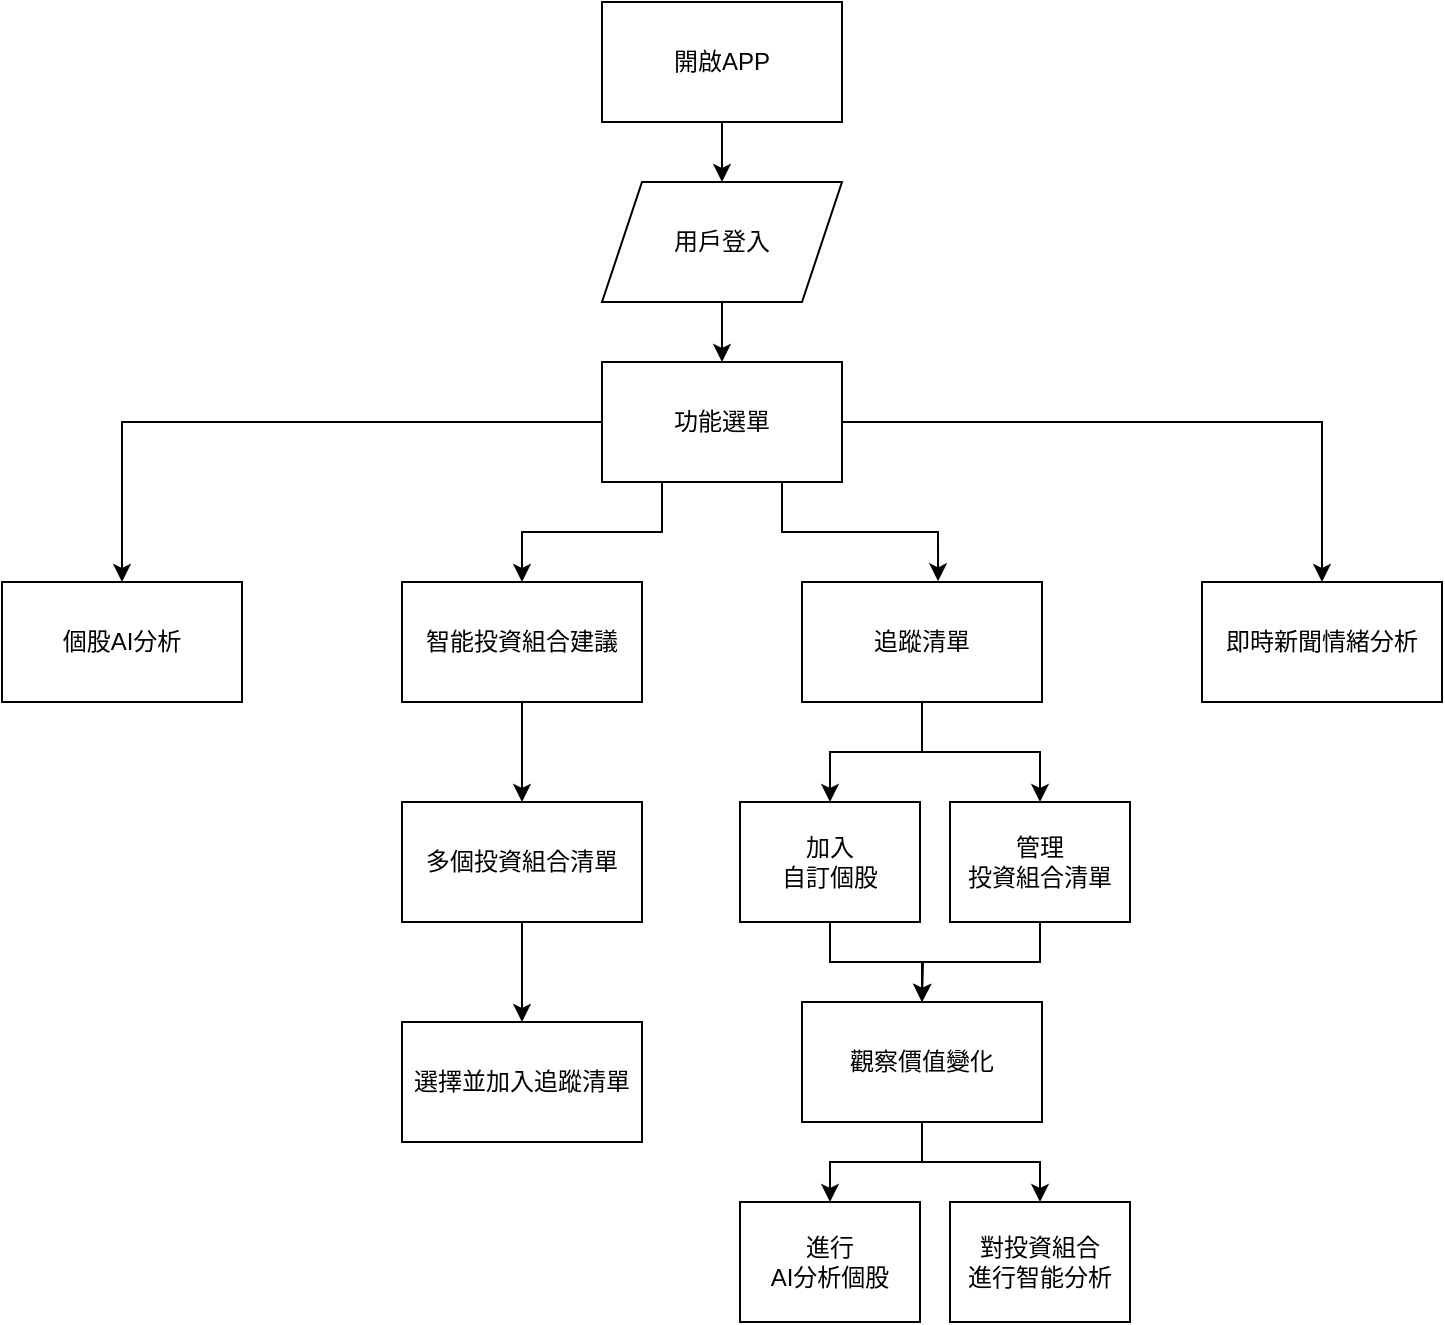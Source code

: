 <mxfile version="22.1.15" type="device">
  <diagram name="第1頁" id="8Lt6qkffrsFyIbEjwCd0">
    <mxGraphModel dx="780" dy="496" grid="1" gridSize="10" guides="1" tooltips="1" connect="1" arrows="1" fold="1" page="1" pageScale="1" pageWidth="827" pageHeight="1169" math="0" shadow="0">
      <root>
        <mxCell id="0" />
        <mxCell id="1" parent="0" />
        <mxCell id="Uy2zr53FAmpykZEzQgvi-19" style="edgeStyle=orthogonalEdgeStyle;rounded=0;orthogonalLoop=1;jettySize=auto;html=1;exitX=1;exitY=0.5;exitDx=0;exitDy=0;entryX=0.5;entryY=0;entryDx=0;entryDy=0;" edge="1" parent="1" source="Uy2zr53FAmpykZEzQgvi-1" target="Uy2zr53FAmpykZEzQgvi-7">
          <mxGeometry relative="1" as="geometry" />
        </mxCell>
        <mxCell id="Uy2zr53FAmpykZEzQgvi-20" style="edgeStyle=orthogonalEdgeStyle;rounded=0;orthogonalLoop=1;jettySize=auto;html=1;exitX=0;exitY=0.5;exitDx=0;exitDy=0;entryX=0.5;entryY=0;entryDx=0;entryDy=0;" edge="1" parent="1" source="Uy2zr53FAmpykZEzQgvi-1" target="Uy2zr53FAmpykZEzQgvi-4">
          <mxGeometry relative="1" as="geometry" />
        </mxCell>
        <mxCell id="Uy2zr53FAmpykZEzQgvi-21" style="edgeStyle=orthogonalEdgeStyle;rounded=0;orthogonalLoop=1;jettySize=auto;html=1;exitX=0.25;exitY=1;exitDx=0;exitDy=0;entryX=0.5;entryY=0;entryDx=0;entryDy=0;" edge="1" parent="1" source="Uy2zr53FAmpykZEzQgvi-1" target="Uy2zr53FAmpykZEzQgvi-5">
          <mxGeometry relative="1" as="geometry" />
        </mxCell>
        <mxCell id="Uy2zr53FAmpykZEzQgvi-1" value="功能選單" style="rounded=0;whiteSpace=wrap;html=1;fillColor=none;" vertex="1" parent="1">
          <mxGeometry x="360" y="220" width="120" height="60" as="geometry" />
        </mxCell>
        <mxCell id="Uy2zr53FAmpykZEzQgvi-17" style="edgeStyle=orthogonalEdgeStyle;rounded=0;orthogonalLoop=1;jettySize=auto;html=1;exitX=0.5;exitY=1;exitDx=0;exitDy=0;entryX=0.5;entryY=0;entryDx=0;entryDy=0;" edge="1" parent="1" source="Uy2zr53FAmpykZEzQgvi-2" target="Uy2zr53FAmpykZEzQgvi-1">
          <mxGeometry relative="1" as="geometry" />
        </mxCell>
        <mxCell id="Uy2zr53FAmpykZEzQgvi-2" value="用戶登入" style="shape=parallelogram;perimeter=parallelogramPerimeter;whiteSpace=wrap;html=1;fixedSize=1;fillColor=none;" vertex="1" parent="1">
          <mxGeometry x="360" y="130" width="120" height="60" as="geometry" />
        </mxCell>
        <mxCell id="Uy2zr53FAmpykZEzQgvi-16" style="edgeStyle=orthogonalEdgeStyle;rounded=0;orthogonalLoop=1;jettySize=auto;html=1;exitX=0.5;exitY=1;exitDx=0;exitDy=0;entryX=0.5;entryY=0;entryDx=0;entryDy=0;" edge="1" parent="1" source="Uy2zr53FAmpykZEzQgvi-3" target="Uy2zr53FAmpykZEzQgvi-2">
          <mxGeometry relative="1" as="geometry" />
        </mxCell>
        <mxCell id="Uy2zr53FAmpykZEzQgvi-3" value="開啟APP" style="rounded=0;whiteSpace=wrap;html=1;fillColor=none;" vertex="1" parent="1">
          <mxGeometry x="360" y="40" width="120" height="60" as="geometry" />
        </mxCell>
        <mxCell id="Uy2zr53FAmpykZEzQgvi-4" value="個股AI分析" style="rounded=0;whiteSpace=wrap;html=1;fillColor=none;flipH=0;" vertex="1" parent="1">
          <mxGeometry x="60" y="330" width="120" height="60" as="geometry" />
        </mxCell>
        <mxCell id="Uy2zr53FAmpykZEzQgvi-23" style="edgeStyle=orthogonalEdgeStyle;rounded=0;orthogonalLoop=1;jettySize=auto;html=1;exitX=0.5;exitY=1;exitDx=0;exitDy=0;entryX=0.5;entryY=0;entryDx=0;entryDy=0;" edge="1" parent="1" source="Uy2zr53FAmpykZEzQgvi-5" target="Uy2zr53FAmpykZEzQgvi-8">
          <mxGeometry relative="1" as="geometry" />
        </mxCell>
        <mxCell id="Uy2zr53FAmpykZEzQgvi-5" value="智能投資組合建議" style="rounded=0;whiteSpace=wrap;html=1;fillColor=none;flipH=0;" vertex="1" parent="1">
          <mxGeometry x="260" y="330" width="120" height="60" as="geometry" />
        </mxCell>
        <mxCell id="Uy2zr53FAmpykZEzQgvi-36" style="edgeStyle=orthogonalEdgeStyle;rounded=0;orthogonalLoop=1;jettySize=auto;html=1;exitX=0.5;exitY=1;exitDx=0;exitDy=0;entryX=0.5;entryY=0;entryDx=0;entryDy=0;" edge="1" parent="1" source="Uy2zr53FAmpykZEzQgvi-6" target="Uy2zr53FAmpykZEzQgvi-12">
          <mxGeometry relative="1" as="geometry" />
        </mxCell>
        <mxCell id="Uy2zr53FAmpykZEzQgvi-37" style="edgeStyle=orthogonalEdgeStyle;rounded=0;orthogonalLoop=1;jettySize=auto;html=1;exitX=0.5;exitY=1;exitDx=0;exitDy=0;entryX=0.5;entryY=0;entryDx=0;entryDy=0;" edge="1" parent="1" source="Uy2zr53FAmpykZEzQgvi-6" target="Uy2zr53FAmpykZEzQgvi-11">
          <mxGeometry relative="1" as="geometry" />
        </mxCell>
        <mxCell id="Uy2zr53FAmpykZEzQgvi-6" value="追蹤清單" style="rounded=0;whiteSpace=wrap;html=1;fillColor=none;flipH=0;" vertex="1" parent="1">
          <mxGeometry x="460" y="330" width="120" height="60" as="geometry" />
        </mxCell>
        <mxCell id="Uy2zr53FAmpykZEzQgvi-7" value="即時新聞情緒分析" style="rounded=0;whiteSpace=wrap;html=1;fillColor=none;flipH=0;" vertex="1" parent="1">
          <mxGeometry x="660" y="330" width="120" height="60" as="geometry" />
        </mxCell>
        <mxCell id="Uy2zr53FAmpykZEzQgvi-24" style="edgeStyle=orthogonalEdgeStyle;rounded=0;orthogonalLoop=1;jettySize=auto;html=1;exitX=0.5;exitY=1;exitDx=0;exitDy=0;entryX=0.5;entryY=0;entryDx=0;entryDy=0;" edge="1" parent="1" source="Uy2zr53FAmpykZEzQgvi-8" target="Uy2zr53FAmpykZEzQgvi-10">
          <mxGeometry relative="1" as="geometry" />
        </mxCell>
        <mxCell id="Uy2zr53FAmpykZEzQgvi-8" value="多個投資組合清單" style="rounded=0;whiteSpace=wrap;html=1;fillColor=none;" vertex="1" parent="1">
          <mxGeometry x="260" y="440" width="120" height="60" as="geometry" />
        </mxCell>
        <mxCell id="Uy2zr53FAmpykZEzQgvi-40" style="edgeStyle=orthogonalEdgeStyle;rounded=0;orthogonalLoop=1;jettySize=auto;html=1;exitX=0.5;exitY=1;exitDx=0;exitDy=0;entryX=0.5;entryY=0;entryDx=0;entryDy=0;" edge="1" parent="1" source="Uy2zr53FAmpykZEzQgvi-9" target="Uy2zr53FAmpykZEzQgvi-14">
          <mxGeometry relative="1" as="geometry" />
        </mxCell>
        <mxCell id="Uy2zr53FAmpykZEzQgvi-41" style="edgeStyle=orthogonalEdgeStyle;rounded=0;orthogonalLoop=1;jettySize=auto;html=1;exitX=0.5;exitY=1;exitDx=0;exitDy=0;entryX=0.5;entryY=0;entryDx=0;entryDy=0;" edge="1" parent="1" source="Uy2zr53FAmpykZEzQgvi-9" target="Uy2zr53FAmpykZEzQgvi-15">
          <mxGeometry relative="1" as="geometry" />
        </mxCell>
        <mxCell id="Uy2zr53FAmpykZEzQgvi-9" value="觀察價值變化" style="rounded=0;whiteSpace=wrap;html=1;fillColor=none;align=center;" vertex="1" parent="1">
          <mxGeometry x="460" y="540" width="120" height="60" as="geometry" />
        </mxCell>
        <mxCell id="Uy2zr53FAmpykZEzQgvi-10" value="選擇並加入追蹤清單" style="rounded=0;whiteSpace=wrap;html=1;fillColor=none;" vertex="1" parent="1">
          <mxGeometry x="260" y="550" width="120" height="60" as="geometry" />
        </mxCell>
        <mxCell id="Uy2zr53FAmpykZEzQgvi-39" style="edgeStyle=orthogonalEdgeStyle;rounded=0;orthogonalLoop=1;jettySize=auto;html=1;exitX=0.5;exitY=1;exitDx=0;exitDy=0;" edge="1" parent="1" source="Uy2zr53FAmpykZEzQgvi-11">
          <mxGeometry relative="1" as="geometry">
            <mxPoint x="520" y="540" as="targetPoint" />
          </mxGeometry>
        </mxCell>
        <mxCell id="Uy2zr53FAmpykZEzQgvi-11" value="管理&lt;br&gt;投資組合清單" style="rounded=0;whiteSpace=wrap;html=1;fillColor=none;" vertex="1" parent="1">
          <mxGeometry x="534" y="440" width="90" height="60" as="geometry" />
        </mxCell>
        <mxCell id="Uy2zr53FAmpykZEzQgvi-38" style="edgeStyle=orthogonalEdgeStyle;rounded=0;orthogonalLoop=1;jettySize=auto;html=1;exitX=0.5;exitY=1;exitDx=0;exitDy=0;entryX=0.5;entryY=0;entryDx=0;entryDy=0;" edge="1" parent="1" source="Uy2zr53FAmpykZEzQgvi-12" target="Uy2zr53FAmpykZEzQgvi-9">
          <mxGeometry relative="1" as="geometry" />
        </mxCell>
        <mxCell id="Uy2zr53FAmpykZEzQgvi-12" value="加入&lt;br&gt;自訂個股" style="rounded=0;whiteSpace=wrap;html=1;fillColor=none;" vertex="1" parent="1">
          <mxGeometry x="429" y="440" width="90" height="60" as="geometry" />
        </mxCell>
        <mxCell id="Uy2zr53FAmpykZEzQgvi-14" value="進行&lt;br&gt;AI分析個股" style="rounded=0;whiteSpace=wrap;html=1;fillColor=none;" vertex="1" parent="1">
          <mxGeometry x="429" y="640" width="90" height="60" as="geometry" />
        </mxCell>
        <mxCell id="Uy2zr53FAmpykZEzQgvi-15" value="對投資組合&lt;br&gt;進行智能分析" style="rounded=0;whiteSpace=wrap;html=1;fillColor=none;" vertex="1" parent="1">
          <mxGeometry x="534" y="640" width="90" height="60" as="geometry" />
        </mxCell>
        <mxCell id="Uy2zr53FAmpykZEzQgvi-22" style="edgeStyle=orthogonalEdgeStyle;rounded=0;orthogonalLoop=1;jettySize=auto;html=1;exitX=0.75;exitY=1;exitDx=0;exitDy=0;entryX=0.567;entryY=-0.006;entryDx=0;entryDy=0;entryPerimeter=0;" edge="1" parent="1" source="Uy2zr53FAmpykZEzQgvi-1" target="Uy2zr53FAmpykZEzQgvi-6">
          <mxGeometry relative="1" as="geometry" />
        </mxCell>
      </root>
    </mxGraphModel>
  </diagram>
</mxfile>
